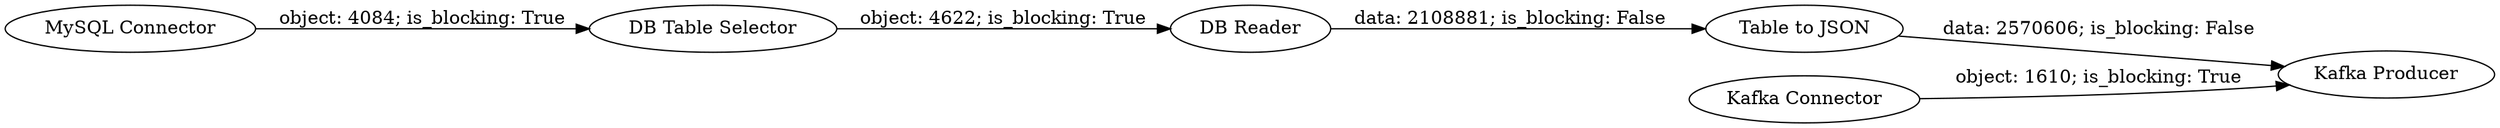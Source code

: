 digraph {
	"4230669940290791086_57" [label="MySQL Connector"]
	"4230669940290791086_39" [label="Kafka Connector"]
	"4230669940290791086_25" [label="Kafka Producer"]
	"4230669940290791086_36" [label="Table to JSON"]
	"4230669940290791086_10" [label="DB Table Selector"]
	"4230669940290791086_11" [label="DB Reader"]
	"4230669940290791086_39" -> "4230669940290791086_25" [label="object: 1610; is_blocking: True"]
	"4230669940290791086_11" -> "4230669940290791086_36" [label="data: 2108881; is_blocking: False"]
	"4230669940290791086_36" -> "4230669940290791086_25" [label="data: 2570606; is_blocking: False"]
	"4230669940290791086_57" -> "4230669940290791086_10" [label="object: 4084; is_blocking: True"]
	"4230669940290791086_10" -> "4230669940290791086_11" [label="object: 4622; is_blocking: True"]
	rankdir=LR
}
